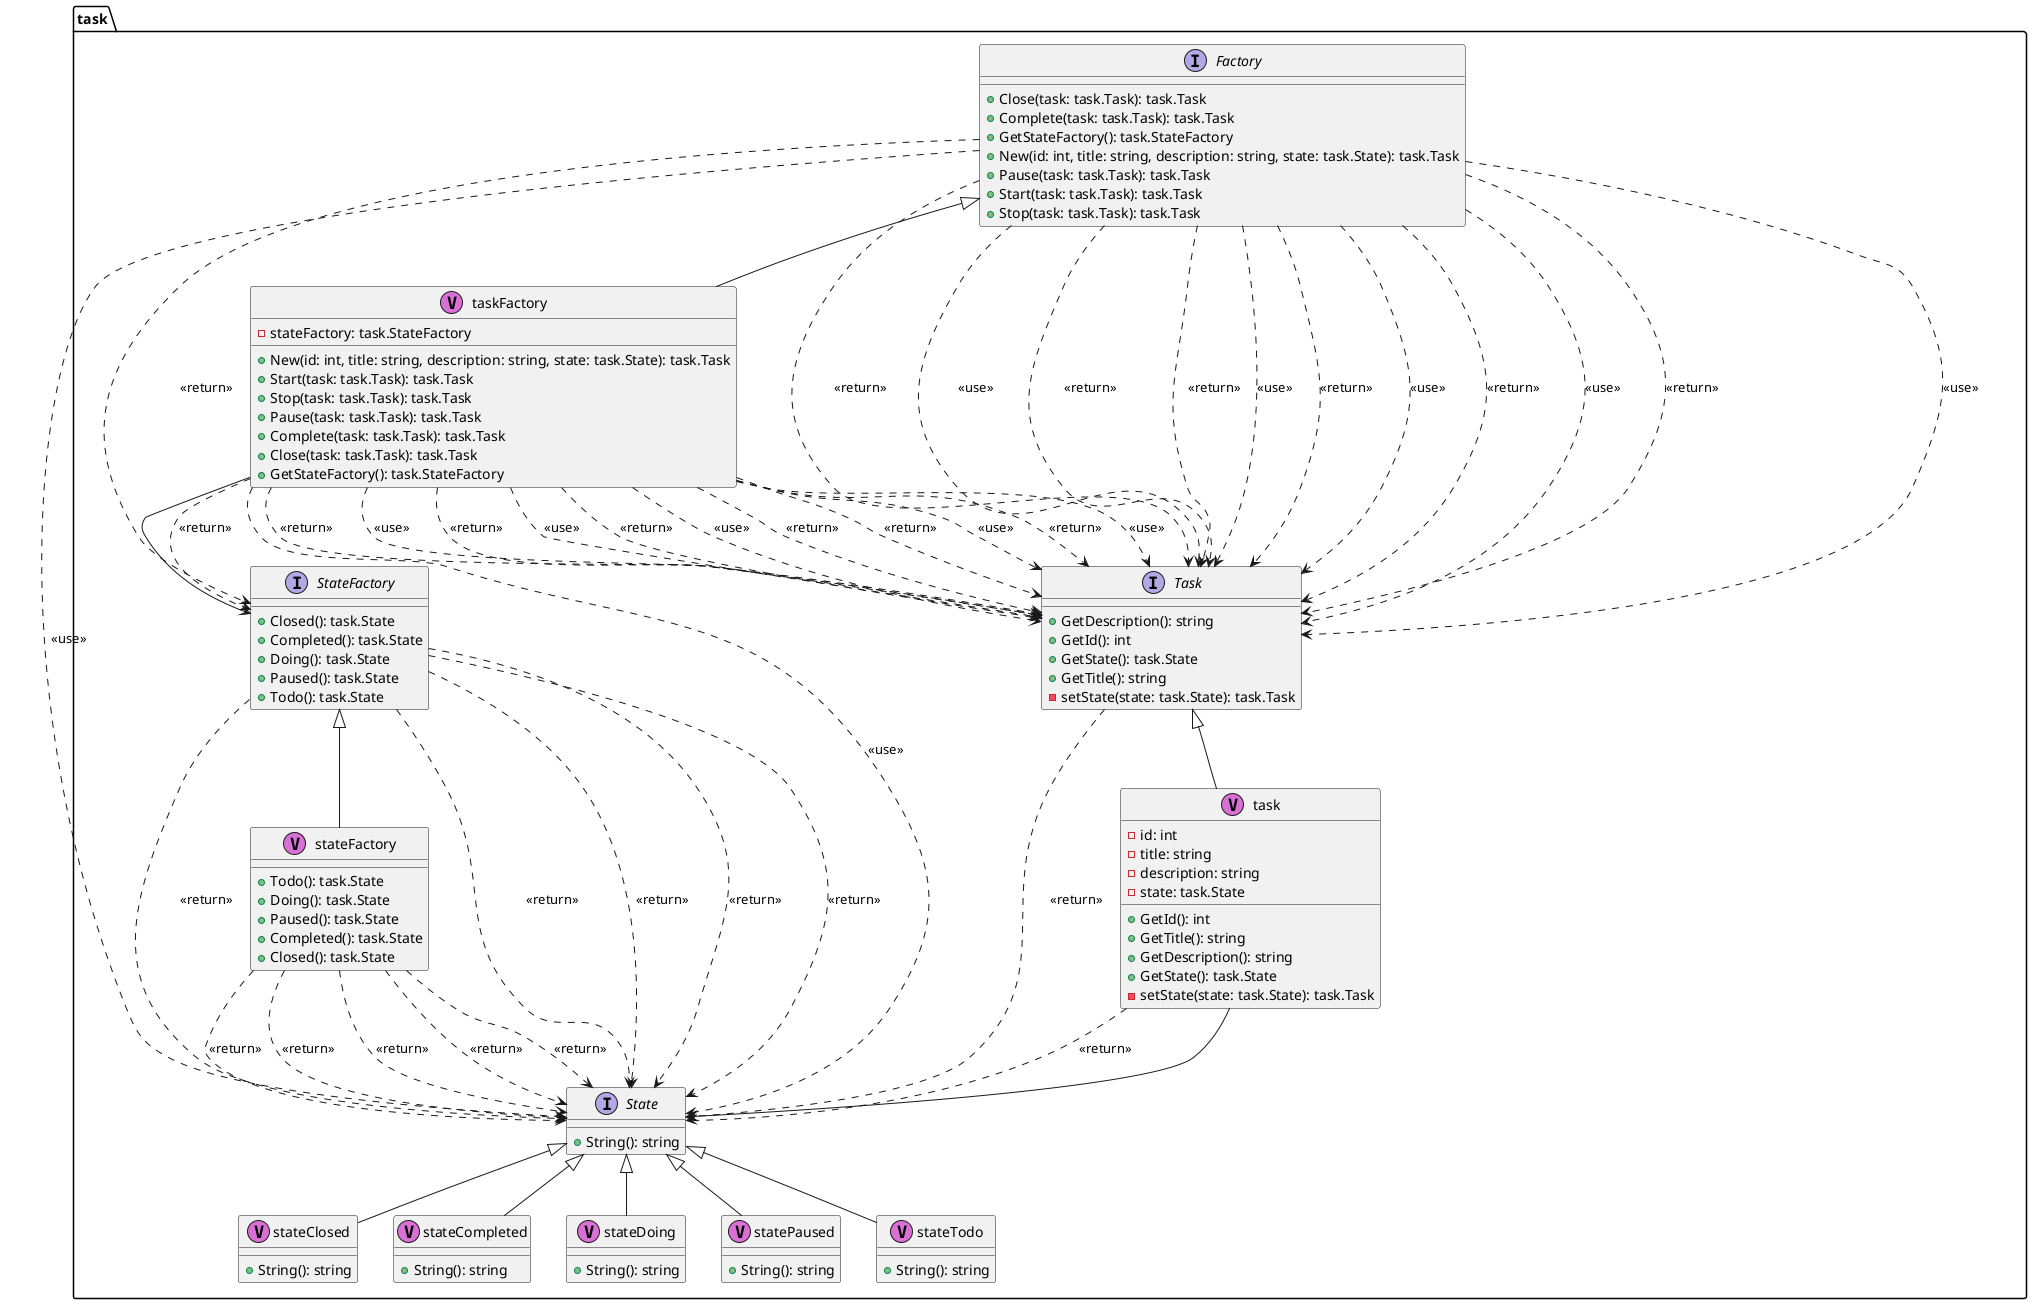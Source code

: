 @startuml
package "task" {
	interface "Factory" as task.Factory {
		+Close(task: task.Task): task.Task
		+Complete(task: task.Task): task.Task
		+GetStateFactory(): task.StateFactory
		+New(id: int, title: string, description: string, state: task.State): task.Task
		+Pause(task: task.Task): task.Task
		+Start(task: task.Task): task.Task
		+Stop(task: task.Task): task.Task
	}
}


	task.Factory ..> task.Task : <<use>> 
	task.Factory ..> task.Task : <<return>> 
	task.Factory ..> task.Task : <<use>> 
	task.Factory ..> task.Task : <<return>> 
	task.Factory ..> task.StateFactory : <<return>> 
	task.Factory ..> task.State : <<use>> 
	task.Factory ..> task.Task : <<return>> 
	task.Factory ..> task.Task : <<use>> 
	task.Factory ..> task.Task : <<return>> 
	task.Factory ..> task.Task : <<use>> 
	task.Factory ..> task.Task : <<return>> 
	task.Factory ..> task.Task : <<use>> 
	task.Factory ..> task.Task : <<return>> 

package "task" {
	interface "State" as task.State {
		+String(): string
	}
}



package "task" {
	interface "StateFactory" as task.StateFactory {
		+Closed(): task.State
		+Completed(): task.State
		+Doing(): task.State
		+Paused(): task.State
		+Todo(): task.State
	}
}


	task.StateFactory ..> task.State : <<return>> 
	task.StateFactory ..> task.State : <<return>> 
	task.StateFactory ..> task.State : <<return>> 
	task.StateFactory ..> task.State : <<return>> 
	task.StateFactory ..> task.State : <<return>> 

package "task" {
	interface "Task" as task.Task {
		+GetDescription(): string
		+GetId(): int
		+GetState(): task.State
		+GetTitle(): string
		-setState(state: task.State): task.Task
	}
}


	task.Task ..> task.State : <<return>> 

package "task" {
	class "stateClosed" as task.stateClosed <<V,Orchid>> {
		+String(): string
	}
}



package "task" {
	class "stateCompleted" as task.stateCompleted <<V,Orchid>> {
		+String(): string
	}
}



package "task" {
	class "stateDoing" as task.stateDoing <<V,Orchid>> {
		+String(): string
	}
}



package "task" {
	class "stateFactory" as task.stateFactory <<V,Orchid>> {
		+Todo(): task.State
		+Doing(): task.State
		+Paused(): task.State
		+Completed(): task.State
		+Closed(): task.State
	}
}


	task.stateFactory ..> task.State : <<return>> 
	task.stateFactory ..> task.State : <<return>> 
	task.stateFactory ..> task.State : <<return>> 
	task.stateFactory ..> task.State : <<return>> 
	task.stateFactory ..> task.State : <<return>> 

package "task" {
	class "statePaused" as task.statePaused <<V,Orchid>> {
		+String(): string
	}
}



package "task" {
	class "stateTodo" as task.stateTodo <<V,Orchid>> {
		+String(): string
	}
}



package "task" {
	class "task" as task.task <<V,Orchid>> {
		-id: int
		-title: string
		-description: string
		-state: task.State
		+GetId(): int
		+GetTitle(): string
		+GetDescription(): string
		+GetState(): task.State
		-setState(state: task.State): task.Task
	}
}

	task.task --> task.State

	task.task ..> task.State : <<return>> 

package "task" {
	class "taskFactory" as task.taskFactory <<V,Orchid>> {
		-stateFactory: task.StateFactory
		+New(id: int, title: string, description: string, state: task.State): task.Task
		+Start(task: task.Task): task.Task
		+Stop(task: task.Task): task.Task
		+Pause(task: task.Task): task.Task
		+Complete(task: task.Task): task.Task
		+Close(task: task.Task): task.Task
		+GetStateFactory(): task.StateFactory
	}
}

	task.taskFactory --> task.StateFactory

	task.taskFactory ..> task.State : <<use>> 
	task.taskFactory ..> task.Task : <<return>> 
	task.taskFactory ..> task.Task : <<use>> 
	task.taskFactory ..> task.Task : <<return>> 
	task.taskFactory ..> task.Task : <<use>> 
	task.taskFactory ..> task.Task : <<return>> 
	task.taskFactory ..> task.Task : <<use>> 
	task.taskFactory ..> task.Task : <<return>> 
	task.taskFactory ..> task.Task : <<use>> 
	task.taskFactory ..> task.Task : <<return>> 
	task.taskFactory ..> task.Task : <<use>> 
	task.taskFactory ..> task.Task : <<return>> 
	task.taskFactory ..> task.StateFactory : <<return>> 

	task.stateClosed -up-|> task.State
	task.stateCompleted -up-|> task.State
	task.stateDoing -up-|> task.State
	task.stateFactory -up-|> task.StateFactory
	task.statePaused -up-|> task.State
	task.stateTodo -up-|> task.State
	task.task -up-|> task.Task
	task.taskFactory -up-|> task.Factory
@enduml
